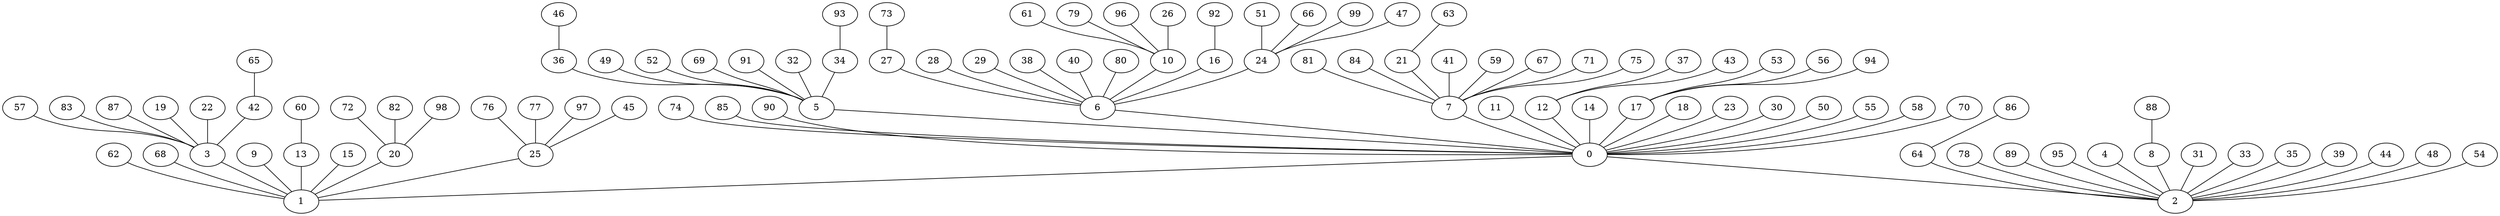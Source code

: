 graph BFS_grafoDorogovtsev_100  {
0;
1;
2;
5;
6;
7;
11;
12;
14;
17;
18;
23;
30;
50;
55;
58;
70;
74;
85;
90;
3;
9;
13;
15;
20;
25;
62;
68;
4;
8;
31;
33;
35;
39;
44;
48;
54;
64;
78;
89;
95;
32;
34;
36;
49;
52;
69;
91;
10;
16;
24;
27;
28;
29;
38;
40;
80;
21;
41;
59;
67;
71;
75;
81;
84;
37;
43;
53;
56;
94;
19;
22;
42;
57;
83;
87;
60;
72;
82;
98;
45;
76;
77;
97;
88;
86;
93;
46;
26;
61;
79;
96;
92;
47;
51;
66;
99;
73;
63;
65;
0 -- 1;
0 -- 2;
5 -- 0;
6 -- 0;
7 -- 0;
11 -- 0;
12 -- 0;
14 -- 0;
17 -- 0;
18 -- 0;
23 -- 0;
30 -- 0;
50 -- 0;
55 -- 0;
58 -- 0;
70 -- 0;
74 -- 0;
85 -- 0;
90 -- 0;
3 -- 1;
9 -- 1;
13 -- 1;
15 -- 1;
20 -- 1;
25 -- 1;
62 -- 1;
68 -- 1;
4 -- 2;
8 -- 2;
31 -- 2;
33 -- 2;
35 -- 2;
39 -- 2;
44 -- 2;
48 -- 2;
54 -- 2;
64 -- 2;
78 -- 2;
89 -- 2;
95 -- 2;
32 -- 5;
34 -- 5;
36 -- 5;
49 -- 5;
52 -- 5;
69 -- 5;
91 -- 5;
10 -- 6;
16 -- 6;
24 -- 6;
27 -- 6;
28 -- 6;
29 -- 6;
38 -- 6;
40 -- 6;
80 -- 6;
21 -- 7;
41 -- 7;
59 -- 7;
67 -- 7;
71 -- 7;
75 -- 7;
81 -- 7;
84 -- 7;
37 -- 12;
43 -- 12;
53 -- 17;
56 -- 17;
94 -- 17;
19 -- 3;
22 -- 3;
42 -- 3;
57 -- 3;
83 -- 3;
87 -- 3;
60 -- 13;
72 -- 20;
82 -- 20;
98 -- 20;
45 -- 25;
76 -- 25;
77 -- 25;
97 -- 25;
88 -- 8;
86 -- 64;
93 -- 34;
46 -- 36;
26 -- 10;
61 -- 10;
79 -- 10;
96 -- 10;
92 -- 16;
47 -- 24;
51 -- 24;
66 -- 24;
99 -- 24;
73 -- 27;
63 -- 21;
65 -- 42;
}